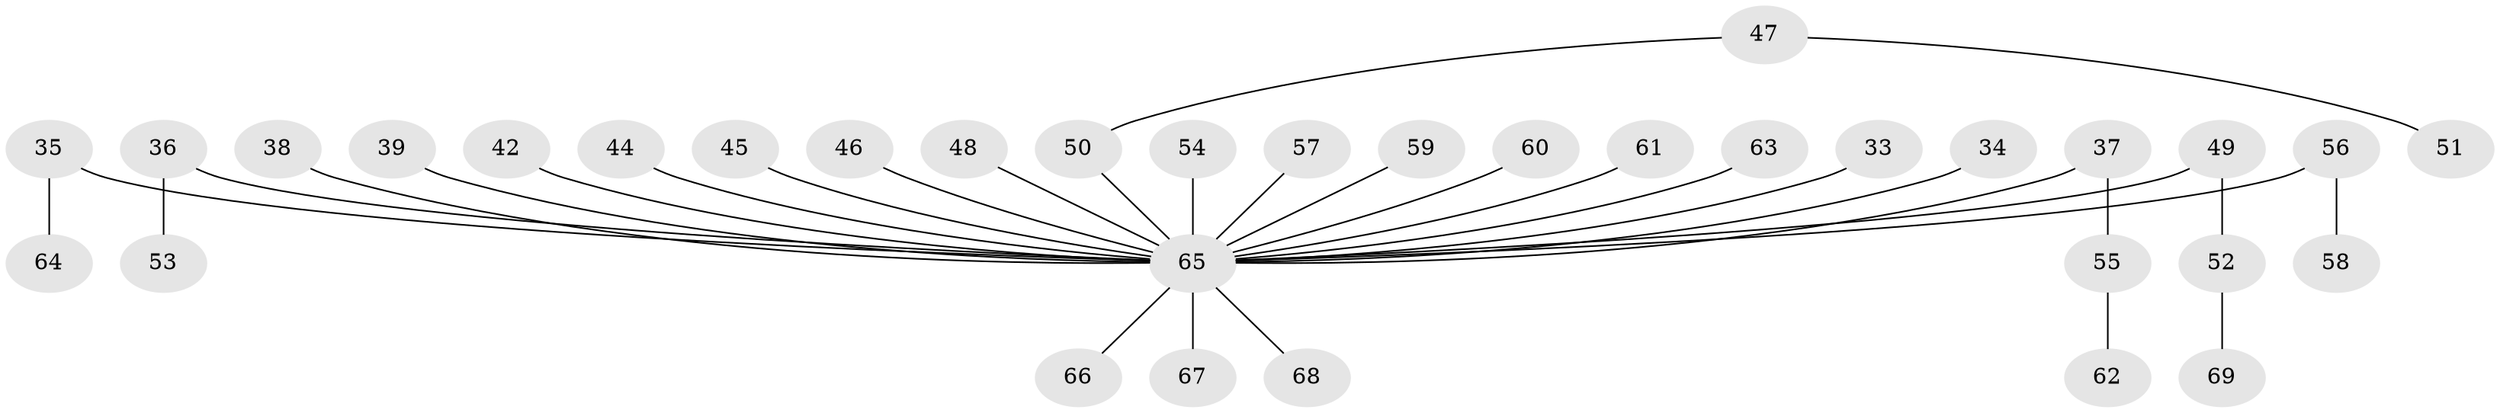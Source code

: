 // original degree distribution, {6: 0.014492753623188406, 8: 0.014492753623188406, 3: 0.08695652173913043, 2: 0.2898550724637681, 4: 0.07246376811594203, 5: 0.028985507246376812, 1: 0.4927536231884058}
// Generated by graph-tools (version 1.1) at 2025/53/03/09/25 04:53:47]
// undirected, 34 vertices, 33 edges
graph export_dot {
graph [start="1"]
  node [color=gray90,style=filled];
  33;
  34;
  35;
  36;
  37;
  38;
  39;
  42;
  44;
  45;
  46;
  47;
  48;
  49;
  50 [super="+43"];
  51;
  52;
  53;
  54;
  55;
  56 [super="+4+29+41"];
  57;
  58;
  59;
  60;
  61;
  62;
  63;
  64;
  65 [super="+12+13+11+31+15+40+17+19+20+21+22+23+25+26+27+30"];
  66;
  67;
  68;
  69;
  33 -- 65;
  34 -- 65;
  35 -- 64;
  35 -- 65;
  36 -- 53;
  36 -- 65;
  37 -- 55;
  37 -- 65;
  38 -- 65;
  39 -- 65;
  42 -- 65;
  44 -- 65;
  45 -- 65;
  46 -- 65;
  47 -- 51;
  47 -- 50;
  48 -- 65;
  49 -- 52;
  49 -- 65;
  50 -- 65;
  52 -- 69;
  54 -- 65;
  55 -- 62;
  56 -- 58;
  56 -- 65;
  57 -- 65;
  59 -- 65;
  60 -- 65;
  61 -- 65;
  63 -- 65;
  65 -- 67;
  65 -- 68;
  65 -- 66;
}
